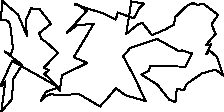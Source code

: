 unitsize(0.001cm);
// 25146.4
draw((1357,1905)--(1533,1780));
draw((1533,1780)--(1183,1391));
draw((1183,1391)--(1362,1526));
draw((1362,1526)--(1660,1556));
draw((1660,1556)--(1307,964));
draw((1307,964)--(1544,863));
draw((1544,863)--(1097,643));
draw((1097,643)--(1058,372));
draw((1058,372)--(1000,457));
draw((1000,457)--(219,898));
draw((219,898)--(14,454));
draw((14,454)--(40,462));
draw((40,462)--(99,536));
draw((99,536)--(29,6));
draw((29,6)--(213,220));
draw((213,220)--(242,584));
draw((242,584)--(396,828));
draw((396,828)--(86,1065));
draw((86,1065)--(192,1004));
draw((192,1004)--(234,1118));
draw((234,1118)--(185,1542));
draw((185,1542)--(138,1610));
draw((138,1610)--(22,1617));
draw((22,1617)--(43,1957));
draw((43,1957)--(323,1714));
draw((323,1714)--(482,1337));
draw((482,1337)--(457,1607));
draw((457,1607)--(554,1825));
draw((554,1825)--(705,1812));
draw((705,1812)--(901,1552));
draw((901,1552)--(693,1383));
draw((693,1383)--(737,1285));
draw((737,1285)--(826,1226));
draw((826,1226)--(1027,1041));
draw((1027,1041)--(779,777));
draw((779,777)--(868,731));
draw((868,731)--(781,671));
draw((781,671)--(834,629));
draw((834,629)--(1031,428));
draw((1031,428)--(812,351));
draw((812,351)--(721,186));
draw((721,186)--(805,272));
draw((805,272)--(913,317));
draw((913,317)--(960,303));
draw((960,303)--(1410,307));
draw((1410,307)--(1779,90));
draw((1779,90)--(1774,107));
draw((1774,107)--(1868,197));
draw((1868,197)--(2049,417));
draw((2049,417)--(2221,291));
draw((2221,291)--(2576,189));
draw((2576,189)--(2361,640));
draw((2361,640)--(2178,978));
draw((2178,978)--(2302,1127));
draw((2302,1127)--(2773,1286));
draw((2773,1286)--(3174,1064));
draw((3174,1064)--(3213,1085));
draw((3213,1085)--(3394,1028));
draw((3394,1028)--(3278,799));
draw((3278,799)--(2650,802));
draw((2650,802)--(2636,727));
draw((2636,727)--(2499,658));
draw((2499,658)--(2781,478));
draw((2781,478)--(2990,214));
draw((2990,214)--(3099,173));
draw((3099,173)--(3124,408));
draw((3124,408)--(3249,378));
draw((3249,378)--(3297,491));
draw((3297,491)--(3564,676));
draw((3564,676)--(3806,746));
draw((3806,746)--(3939,640));
draw((3939,640)--(3835,963));
draw((3835,963)--(3704,1082));
draw((3704,1082)--(3646,1018));
draw((3646,1018)--(3729,1188));
draw((3729,1188)--(3635,1174));
draw((3635,1174)--(3808,1375));
draw((3808,1375)--(3736,1542));
draw((3736,1542)--(3853,1712));
draw((3853,1712)--(3586,1909));
draw((3586,1909)--(3499,1885));
draw((3499,1885)--(3409,1917));
draw((3409,1917)--(3314,1881));
draw((3314,1881)--(3092,1668));
draw((3092,1668)--(3078,1541));
draw((3078,1541)--(2933,1459));
draw((2933,1459)--(2687,1353));
draw((2687,1353)--(2513,1572));
draw((2513,1572)--(2433,1538));
draw((2433,1538)--(2232,1374));
draw((2232,1374)--(2318,1925));
draw((2318,1925)--(2312,1949));
draw((2312,1949)--(2552,1909));
draw((2552,1909)--(2469,1838));
draw((2469,1838)--(2365,1649));
draw((2365,1649)--(2082,1753));
draw((2082,1753)--(2048,1628));
draw((2048,1628)--(1838,1732));
draw((1838,1732)--(1327,1893));
draw((1327,1893)--(1357,1905));

